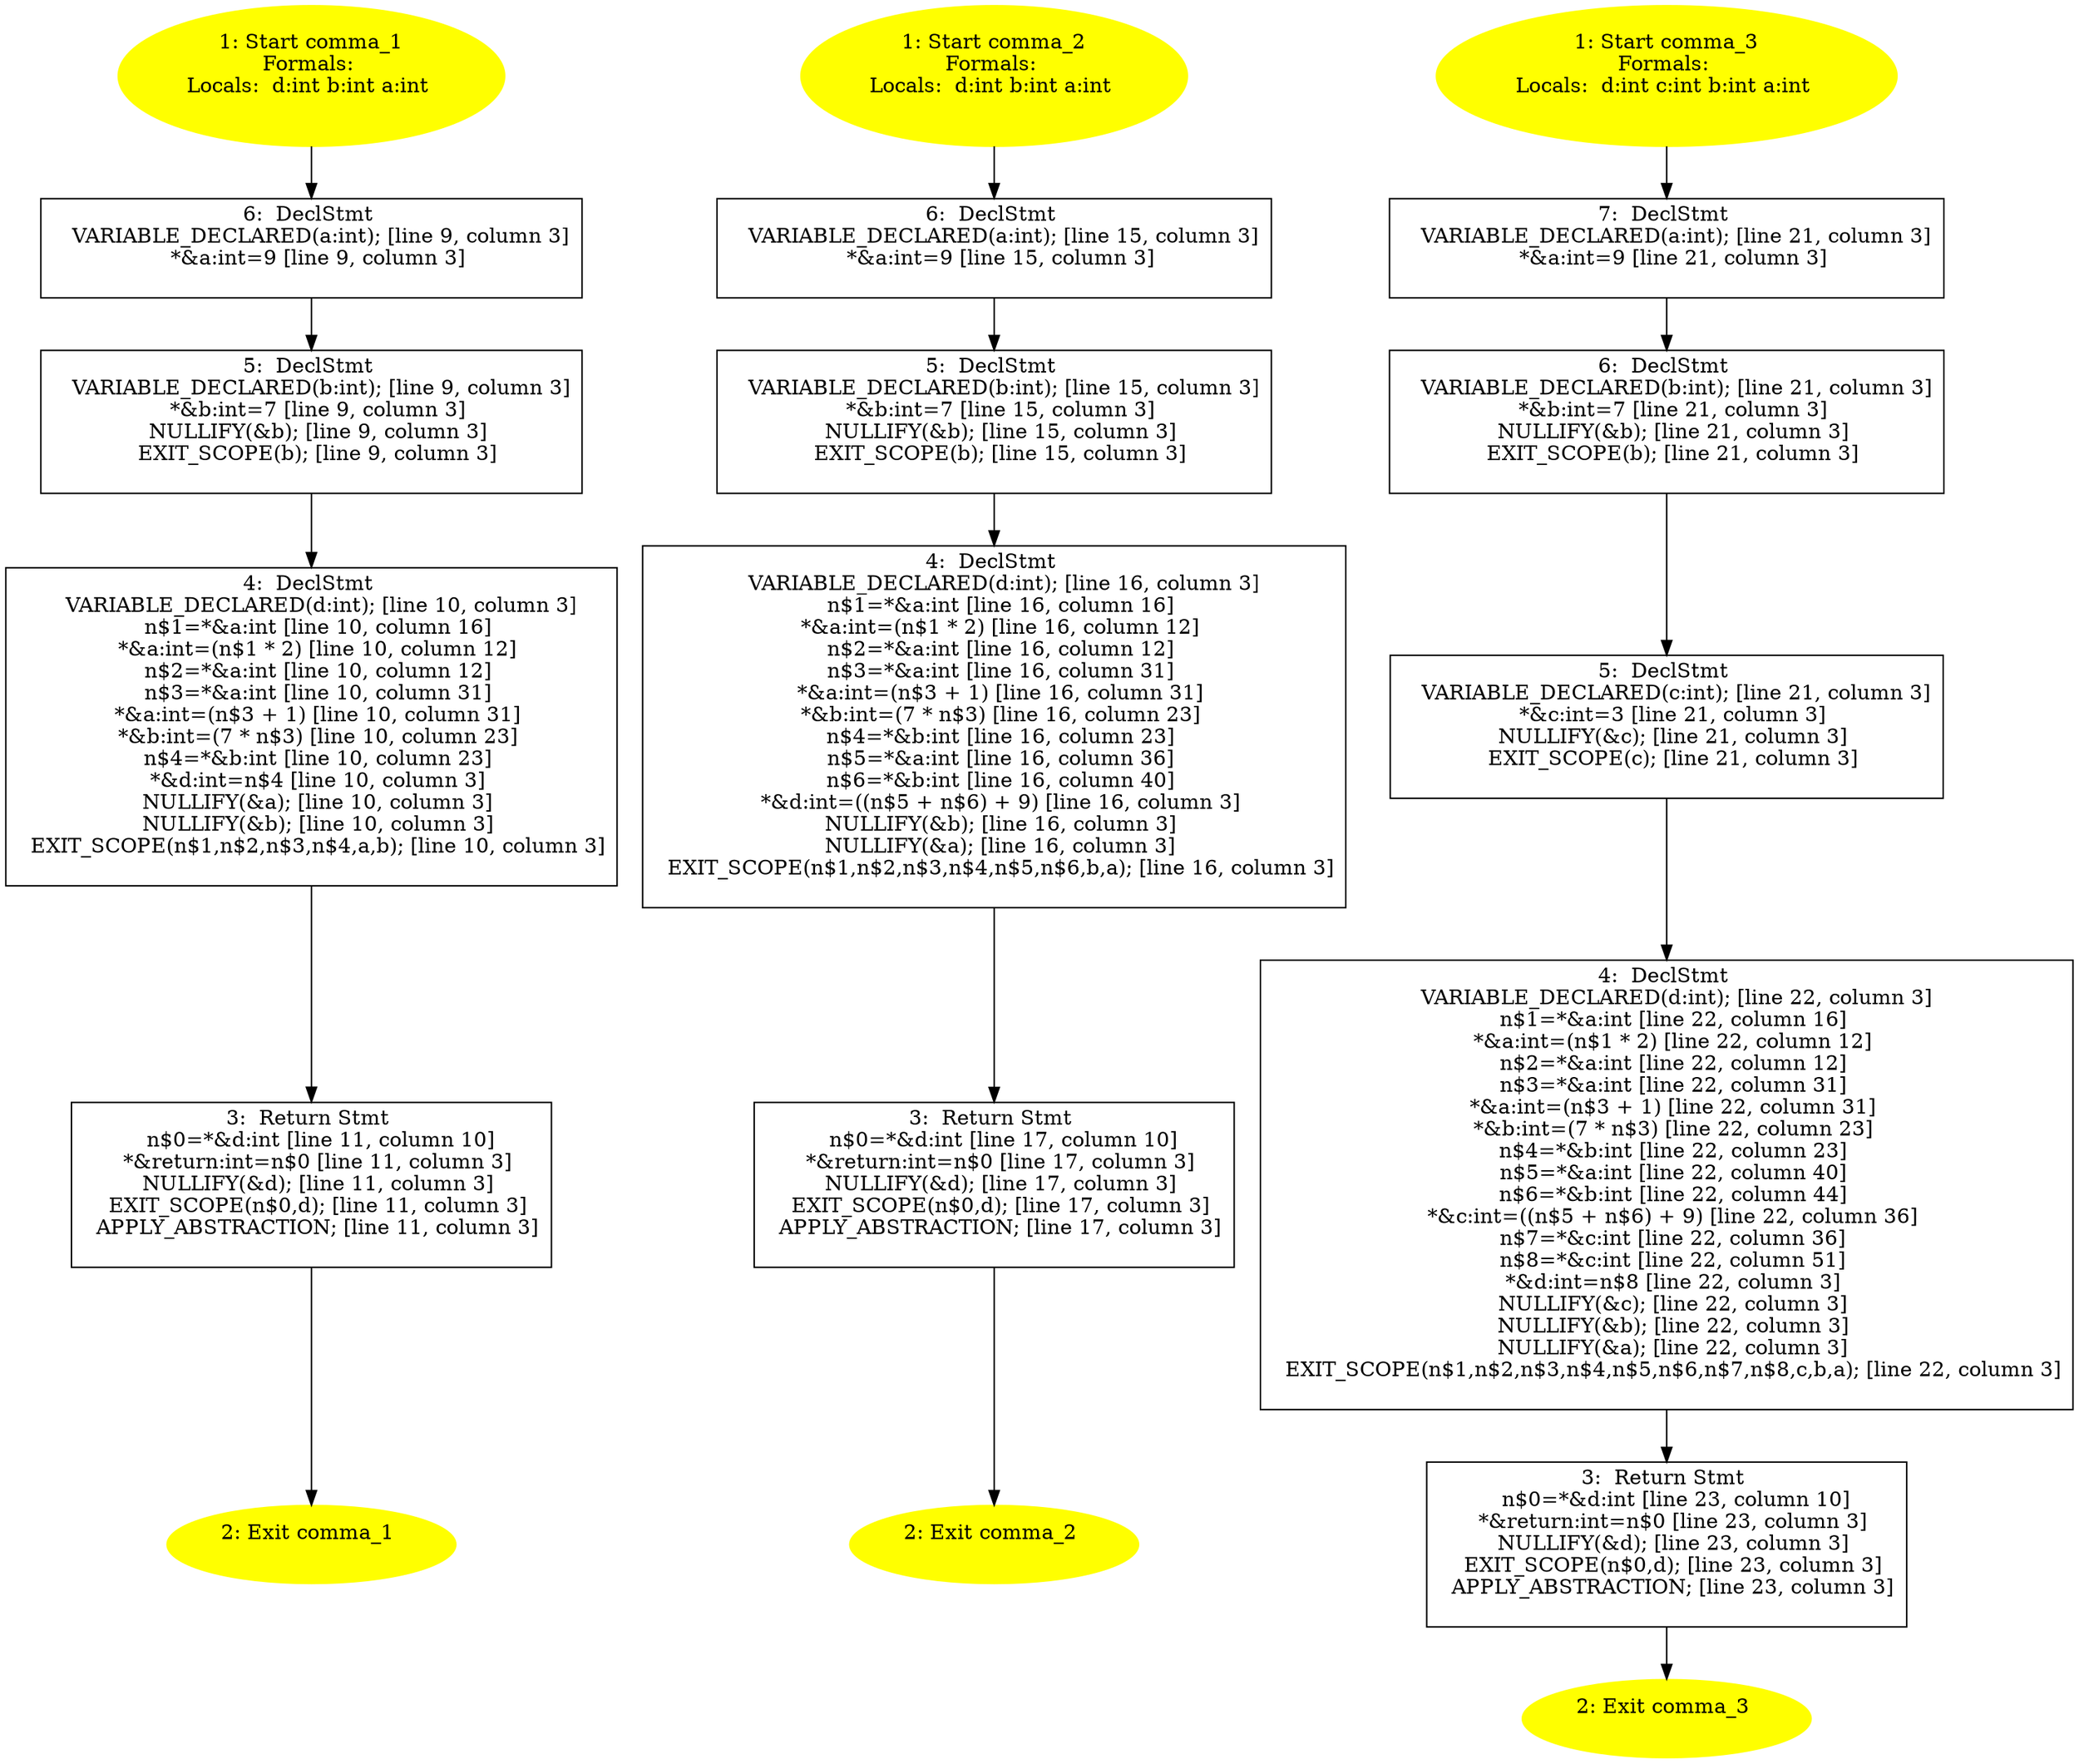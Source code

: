 /* @generated */
digraph cfg {
"comma_1.bafaed8336991f5a2e612ee2580c1506_1" [label="1: Start comma_1\nFormals: \nLocals:  d:int b:int a:int \n  " color=yellow style=filled]
	

	 "comma_1.bafaed8336991f5a2e612ee2580c1506_1" -> "comma_1.bafaed8336991f5a2e612ee2580c1506_6" ;
"comma_1.bafaed8336991f5a2e612ee2580c1506_2" [label="2: Exit comma_1 \n  " color=yellow style=filled]
	

"comma_1.bafaed8336991f5a2e612ee2580c1506_3" [label="3:  Return Stmt \n   n$0=*&d:int [line 11, column 10]\n  *&return:int=n$0 [line 11, column 3]\n  NULLIFY(&d); [line 11, column 3]\n  EXIT_SCOPE(n$0,d); [line 11, column 3]\n  APPLY_ABSTRACTION; [line 11, column 3]\n " shape="box"]
	

	 "comma_1.bafaed8336991f5a2e612ee2580c1506_3" -> "comma_1.bafaed8336991f5a2e612ee2580c1506_2" ;
"comma_1.bafaed8336991f5a2e612ee2580c1506_4" [label="4:  DeclStmt \n   VARIABLE_DECLARED(d:int); [line 10, column 3]\n  n$1=*&a:int [line 10, column 16]\n  *&a:int=(n$1 * 2) [line 10, column 12]\n  n$2=*&a:int [line 10, column 12]\n  n$3=*&a:int [line 10, column 31]\n  *&a:int=(n$3 + 1) [line 10, column 31]\n  *&b:int=(7 * n$3) [line 10, column 23]\n  n$4=*&b:int [line 10, column 23]\n  *&d:int=n$4 [line 10, column 3]\n  NULLIFY(&a); [line 10, column 3]\n  NULLIFY(&b); [line 10, column 3]\n  EXIT_SCOPE(n$1,n$2,n$3,n$4,a,b); [line 10, column 3]\n " shape="box"]
	

	 "comma_1.bafaed8336991f5a2e612ee2580c1506_4" -> "comma_1.bafaed8336991f5a2e612ee2580c1506_3" ;
"comma_1.bafaed8336991f5a2e612ee2580c1506_5" [label="5:  DeclStmt \n   VARIABLE_DECLARED(b:int); [line 9, column 3]\n  *&b:int=7 [line 9, column 3]\n  NULLIFY(&b); [line 9, column 3]\n  EXIT_SCOPE(b); [line 9, column 3]\n " shape="box"]
	

	 "comma_1.bafaed8336991f5a2e612ee2580c1506_5" -> "comma_1.bafaed8336991f5a2e612ee2580c1506_4" ;
"comma_1.bafaed8336991f5a2e612ee2580c1506_6" [label="6:  DeclStmt \n   VARIABLE_DECLARED(a:int); [line 9, column 3]\n  *&a:int=9 [line 9, column 3]\n " shape="box"]
	

	 "comma_1.bafaed8336991f5a2e612ee2580c1506_6" -> "comma_1.bafaed8336991f5a2e612ee2580c1506_5" ;
"comma_2.aa5fd44d8dfe78041d816bb9ce86a85f_1" [label="1: Start comma_2\nFormals: \nLocals:  d:int b:int a:int \n  " color=yellow style=filled]
	

	 "comma_2.aa5fd44d8dfe78041d816bb9ce86a85f_1" -> "comma_2.aa5fd44d8dfe78041d816bb9ce86a85f_6" ;
"comma_2.aa5fd44d8dfe78041d816bb9ce86a85f_2" [label="2: Exit comma_2 \n  " color=yellow style=filled]
	

"comma_2.aa5fd44d8dfe78041d816bb9ce86a85f_3" [label="3:  Return Stmt \n   n$0=*&d:int [line 17, column 10]\n  *&return:int=n$0 [line 17, column 3]\n  NULLIFY(&d); [line 17, column 3]\n  EXIT_SCOPE(n$0,d); [line 17, column 3]\n  APPLY_ABSTRACTION; [line 17, column 3]\n " shape="box"]
	

	 "comma_2.aa5fd44d8dfe78041d816bb9ce86a85f_3" -> "comma_2.aa5fd44d8dfe78041d816bb9ce86a85f_2" ;
"comma_2.aa5fd44d8dfe78041d816bb9ce86a85f_4" [label="4:  DeclStmt \n   VARIABLE_DECLARED(d:int); [line 16, column 3]\n  n$1=*&a:int [line 16, column 16]\n  *&a:int=(n$1 * 2) [line 16, column 12]\n  n$2=*&a:int [line 16, column 12]\n  n$3=*&a:int [line 16, column 31]\n  *&a:int=(n$3 + 1) [line 16, column 31]\n  *&b:int=(7 * n$3) [line 16, column 23]\n  n$4=*&b:int [line 16, column 23]\n  n$5=*&a:int [line 16, column 36]\n  n$6=*&b:int [line 16, column 40]\n  *&d:int=((n$5 + n$6) + 9) [line 16, column 3]\n  NULLIFY(&b); [line 16, column 3]\n  NULLIFY(&a); [line 16, column 3]\n  EXIT_SCOPE(n$1,n$2,n$3,n$4,n$5,n$6,b,a); [line 16, column 3]\n " shape="box"]
	

	 "comma_2.aa5fd44d8dfe78041d816bb9ce86a85f_4" -> "comma_2.aa5fd44d8dfe78041d816bb9ce86a85f_3" ;
"comma_2.aa5fd44d8dfe78041d816bb9ce86a85f_5" [label="5:  DeclStmt \n   VARIABLE_DECLARED(b:int); [line 15, column 3]\n  *&b:int=7 [line 15, column 3]\n  NULLIFY(&b); [line 15, column 3]\n  EXIT_SCOPE(b); [line 15, column 3]\n " shape="box"]
	

	 "comma_2.aa5fd44d8dfe78041d816bb9ce86a85f_5" -> "comma_2.aa5fd44d8dfe78041d816bb9ce86a85f_4" ;
"comma_2.aa5fd44d8dfe78041d816bb9ce86a85f_6" [label="6:  DeclStmt \n   VARIABLE_DECLARED(a:int); [line 15, column 3]\n  *&a:int=9 [line 15, column 3]\n " shape="box"]
	

	 "comma_2.aa5fd44d8dfe78041d816bb9ce86a85f_6" -> "comma_2.aa5fd44d8dfe78041d816bb9ce86a85f_5" ;
"comma_3.94b9d12e6a2f1dbb384d21928d4e092d_1" [label="1: Start comma_3\nFormals: \nLocals:  d:int c:int b:int a:int \n  " color=yellow style=filled]
	

	 "comma_3.94b9d12e6a2f1dbb384d21928d4e092d_1" -> "comma_3.94b9d12e6a2f1dbb384d21928d4e092d_7" ;
"comma_3.94b9d12e6a2f1dbb384d21928d4e092d_2" [label="2: Exit comma_3 \n  " color=yellow style=filled]
	

"comma_3.94b9d12e6a2f1dbb384d21928d4e092d_3" [label="3:  Return Stmt \n   n$0=*&d:int [line 23, column 10]\n  *&return:int=n$0 [line 23, column 3]\n  NULLIFY(&d); [line 23, column 3]\n  EXIT_SCOPE(n$0,d); [line 23, column 3]\n  APPLY_ABSTRACTION; [line 23, column 3]\n " shape="box"]
	

	 "comma_3.94b9d12e6a2f1dbb384d21928d4e092d_3" -> "comma_3.94b9d12e6a2f1dbb384d21928d4e092d_2" ;
"comma_3.94b9d12e6a2f1dbb384d21928d4e092d_4" [label="4:  DeclStmt \n   VARIABLE_DECLARED(d:int); [line 22, column 3]\n  n$1=*&a:int [line 22, column 16]\n  *&a:int=(n$1 * 2) [line 22, column 12]\n  n$2=*&a:int [line 22, column 12]\n  n$3=*&a:int [line 22, column 31]\n  *&a:int=(n$3 + 1) [line 22, column 31]\n  *&b:int=(7 * n$3) [line 22, column 23]\n  n$4=*&b:int [line 22, column 23]\n  n$5=*&a:int [line 22, column 40]\n  n$6=*&b:int [line 22, column 44]\n  *&c:int=((n$5 + n$6) + 9) [line 22, column 36]\n  n$7=*&c:int [line 22, column 36]\n  n$8=*&c:int [line 22, column 51]\n  *&d:int=n$8 [line 22, column 3]\n  NULLIFY(&c); [line 22, column 3]\n  NULLIFY(&b); [line 22, column 3]\n  NULLIFY(&a); [line 22, column 3]\n  EXIT_SCOPE(n$1,n$2,n$3,n$4,n$5,n$6,n$7,n$8,c,b,a); [line 22, column 3]\n " shape="box"]
	

	 "comma_3.94b9d12e6a2f1dbb384d21928d4e092d_4" -> "comma_3.94b9d12e6a2f1dbb384d21928d4e092d_3" ;
"comma_3.94b9d12e6a2f1dbb384d21928d4e092d_5" [label="5:  DeclStmt \n   VARIABLE_DECLARED(c:int); [line 21, column 3]\n  *&c:int=3 [line 21, column 3]\n  NULLIFY(&c); [line 21, column 3]\n  EXIT_SCOPE(c); [line 21, column 3]\n " shape="box"]
	

	 "comma_3.94b9d12e6a2f1dbb384d21928d4e092d_5" -> "comma_3.94b9d12e6a2f1dbb384d21928d4e092d_4" ;
"comma_3.94b9d12e6a2f1dbb384d21928d4e092d_6" [label="6:  DeclStmt \n   VARIABLE_DECLARED(b:int); [line 21, column 3]\n  *&b:int=7 [line 21, column 3]\n  NULLIFY(&b); [line 21, column 3]\n  EXIT_SCOPE(b); [line 21, column 3]\n " shape="box"]
	

	 "comma_3.94b9d12e6a2f1dbb384d21928d4e092d_6" -> "comma_3.94b9d12e6a2f1dbb384d21928d4e092d_5" ;
"comma_3.94b9d12e6a2f1dbb384d21928d4e092d_7" [label="7:  DeclStmt \n   VARIABLE_DECLARED(a:int); [line 21, column 3]\n  *&a:int=9 [line 21, column 3]\n " shape="box"]
	

	 "comma_3.94b9d12e6a2f1dbb384d21928d4e092d_7" -> "comma_3.94b9d12e6a2f1dbb384d21928d4e092d_6" ;
}
